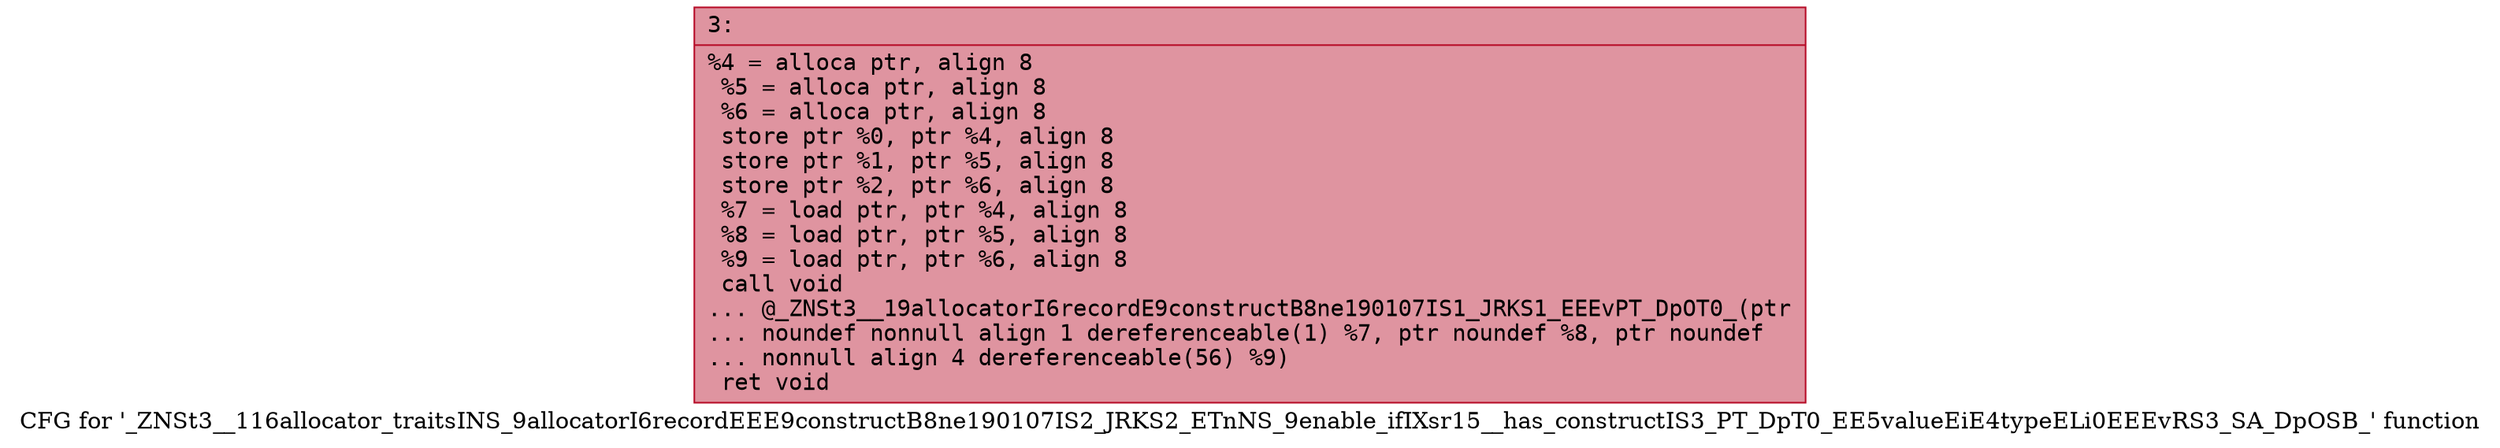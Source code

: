 digraph "CFG for '_ZNSt3__116allocator_traitsINS_9allocatorI6recordEEE9constructB8ne190107IS2_JRKS2_ETnNS_9enable_ifIXsr15__has_constructIS3_PT_DpT0_EE5valueEiE4typeELi0EEEvRS3_SA_DpOSB_' function" {
	label="CFG for '_ZNSt3__116allocator_traitsINS_9allocatorI6recordEEE9constructB8ne190107IS2_JRKS2_ETnNS_9enable_ifIXsr15__has_constructIS3_PT_DpT0_EE5valueEiE4typeELi0EEEvRS3_SA_DpOSB_' function";

	Node0x600001763110 [shape=record,color="#b70d28ff", style=filled, fillcolor="#b70d2870" fontname="Courier",label="{3:\l|  %4 = alloca ptr, align 8\l  %5 = alloca ptr, align 8\l  %6 = alloca ptr, align 8\l  store ptr %0, ptr %4, align 8\l  store ptr %1, ptr %5, align 8\l  store ptr %2, ptr %6, align 8\l  %7 = load ptr, ptr %4, align 8\l  %8 = load ptr, ptr %5, align 8\l  %9 = load ptr, ptr %6, align 8\l  call void\l... @_ZNSt3__19allocatorI6recordE9constructB8ne190107IS1_JRKS1_EEEvPT_DpOT0_(ptr\l... noundef nonnull align 1 dereferenceable(1) %7, ptr noundef %8, ptr noundef\l... nonnull align 4 dereferenceable(56) %9)\l  ret void\l}"];
}
